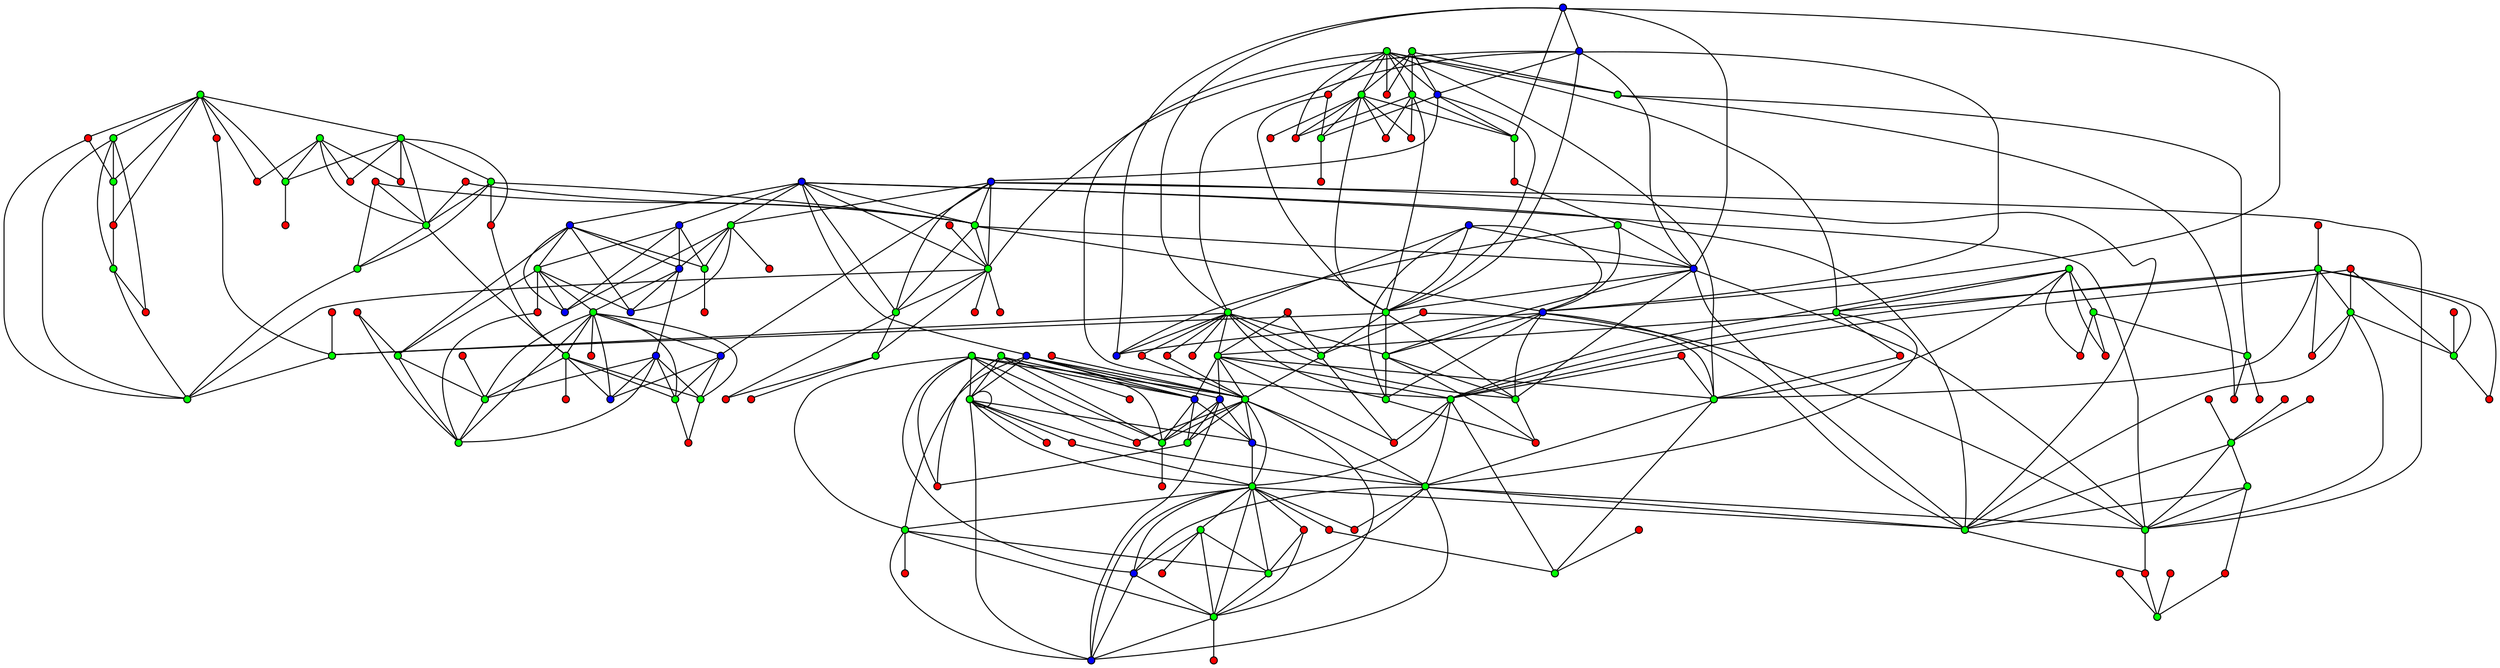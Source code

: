 graph G {
0[shape="circle",width=0.1,label="",style=filled,fillcolor="green"];
1[shape="circle",width=0.1,label="",style=filled,fillcolor="red"];
2[shape="circle",width=0.1,label="",style=filled,fillcolor="green"];
3[shape="circle",width=0.1,label="",style=filled,fillcolor="red"];
4[shape="circle",width=0.1,label="",style=filled,fillcolor="red"];
5[shape="circle",width=0.1,label="",style=filled,fillcolor="green"];
6[shape="circle",width=0.1,label="",style=filled,fillcolor="green"];
7[shape="circle",width=0.1,label="",style=filled,fillcolor="red"];
8[shape="circle",width=0.1,label="",style=filled,fillcolor="blue"];
9[shape="circle",width=0.1,label="",style=filled,fillcolor="red"];
10[shape="circle",width=0.1,label="",style=filled,fillcolor="red"];
11[shape="circle",width=0.1,label="",style=filled,fillcolor="green"];
12[shape="circle",width=0.1,label="",style=filled,fillcolor="red"];
13[shape="circle",width=0.1,label="",style=filled,fillcolor="green"];
14[shape="circle",width=0.1,label="",style=filled,fillcolor="red"];
15[shape="circle",width=0.1,label="",style=filled,fillcolor="green"];
16[shape="circle",width=0.1,label="",style=filled,fillcolor="green"];
17[shape="circle",width=0.1,label="",style=filled,fillcolor="red"];
18[shape="circle",width=0.1,label="",style=filled,fillcolor="green"];
19[shape="circle",width=0.1,label="",style=filled,fillcolor="red"];
20[shape="circle",width=0.1,label="",style=filled,fillcolor="green"];
21[shape="circle",width=0.1,label="",style=filled,fillcolor="green"];
22[shape="circle",width=0.1,label="",style=filled,fillcolor="green"];
23[shape="circle",width=0.1,label="",style=filled,fillcolor="green"];
24[shape="circle",width=0.1,label="",style=filled,fillcolor="red"];
25[shape="circle",width=0.1,label="",style=filled,fillcolor="green"];
26[shape="circle",width=0.1,label="",style=filled,fillcolor="green"];
27[shape="circle",width=0.1,label="",style=filled,fillcolor="red"];
28[shape="circle",width=0.1,label="",style=filled,fillcolor="green"];
29[shape="circle",width=0.1,label="",style=filled,fillcolor="red"];
30[shape="circle",width=0.1,label="",style=filled,fillcolor="red"];
31[shape="circle",width=0.1,label="",style=filled,fillcolor="green"];
32[shape="circle",width=0.1,label="",style=filled,fillcolor="green"];
33[shape="circle",width=0.1,label="",style=filled,fillcolor="green"];
34[shape="circle",width=0.1,label="",style=filled,fillcolor="red"];
35[shape="circle",width=0.1,label="",style=filled,fillcolor="green"];
36[shape="circle",width=0.1,label="",style=filled,fillcolor="green"];
37[shape="circle",width=0.1,label="",style=filled,fillcolor="green"];
38[shape="circle",width=0.1,label="",style=filled,fillcolor="blue"];
39[shape="circle",width=0.1,label="",style=filled,fillcolor="red"];
40[shape="circle",width=0.1,label="",style=filled,fillcolor="red"];
41[shape="circle",width=0.1,label="",style=filled,fillcolor="green"];
42[shape="circle",width=0.1,label="",style=filled,fillcolor="green"];
43[shape="circle",width=0.1,label="",style=filled,fillcolor="green"];
44[shape="circle",width=0.1,label="",style=filled,fillcolor="red"];
45[shape="circle",width=0.1,label="",style=filled,fillcolor="red"];
46[shape="circle",width=0.1,label="",style=filled,fillcolor="green"];
47[shape="circle",width=0.1,label="",style=filled,fillcolor="red"];
48[shape="circle",width=0.1,label="",style=filled,fillcolor="green"];
49[shape="circle",width=0.1,label="",style=filled,fillcolor="green"];
50[shape="circle",width=0.1,label="",style=filled,fillcolor="green"];
51[shape="circle",width=0.1,label="",style=filled,fillcolor="red"];
52[shape="circle",width=0.1,label="",style=filled,fillcolor="red"];
53[shape="circle",width=0.1,label="",style=filled,fillcolor="red"];
54[shape="circle",width=0.1,label="",style=filled,fillcolor="red"];
55[shape="circle",width=0.1,label="",style=filled,fillcolor="green"];
56[shape="circle",width=0.1,label="",style=filled,fillcolor="green"];
57[shape="circle",width=0.1,label="",style=filled,fillcolor="red"];
58[shape="circle",width=0.1,label="",style=filled,fillcolor="red"];
59[shape="circle",width=0.1,label="",style=filled,fillcolor="green"];
60[shape="circle",width=0.1,label="",style=filled,fillcolor="blue"];
61[shape="circle",width=0.1,label="",style=filled,fillcolor="green"];
62[shape="circle",width=0.1,label="",style=filled,fillcolor="blue"];
63[shape="circle",width=0.1,label="",style=filled,fillcolor="green"];
64[shape="circle",width=0.1,label="",style=filled,fillcolor="green"];
65[shape="circle",width=0.1,label="",style=filled,fillcolor="blue"];
66[shape="circle",width=0.1,label="",style=filled,fillcolor="blue"];
67[shape="circle",width=0.1,label="",style=filled,fillcolor="green"];
68[shape="circle",width=0.1,label="",style=filled,fillcolor="blue"];
69[shape="circle",width=0.1,label="",style=filled,fillcolor="blue"];
70[shape="circle",width=0.1,label="",style=filled,fillcolor="blue"];
71[shape="circle",width=0.1,label="",style=filled,fillcolor="green"];
72[shape="circle",width=0.1,label="",style=filled,fillcolor="green"];
73[shape="circle",width=0.1,label="",style=filled,fillcolor="blue"];
74[shape="circle",width=0.1,label="",style=filled,fillcolor="blue"];
75[shape="circle",width=0.1,label="",style=filled,fillcolor="green"];
76[shape="circle",width=0.1,label="",style=filled,fillcolor="green"];
77[shape="circle",width=0.1,label="",style=filled,fillcolor="red"];
78[shape="circle",width=0.1,label="",style=filled,fillcolor="red"];
79[shape="circle",width=0.1,label="",style=filled,fillcolor="red"];
80[shape="circle",width=0.1,label="",style=filled,fillcolor="red"];
81[shape="circle",width=0.1,label="",style=filled,fillcolor="blue"];
82[shape="circle",width=0.1,label="",style=filled,fillcolor="blue"];
83[shape="circle",width=0.1,label="",style=filled,fillcolor="green"];
84[shape="circle",width=0.1,label="",style=filled,fillcolor="green"];
85[shape="circle",width=0.1,label="",style=filled,fillcolor="blue"];
86[shape="circle",width=0.1,label="",style=filled,fillcolor="green"];
87[shape="circle",width=0.1,label="",style=filled,fillcolor="red"];
88[shape="circle",width=0.1,label="",style=filled,fillcolor="green"];
89[shape="circle",width=0.1,label="",style=filled,fillcolor="red"];
90[shape="circle",width=0.1,label="",style=filled,fillcolor="blue"];
91[shape="circle",width=0.1,label="",style=filled,fillcolor="red"];
92[shape="circle",width=0.1,label="",style=filled,fillcolor="green"];
93[shape="circle",width=0.1,label="",style=filled,fillcolor="red"];
94[shape="circle",width=0.1,label="",style=filled,fillcolor="green"];
95[shape="circle",width=0.1,label="",style=filled,fillcolor="green"];
96[shape="circle",width=0.1,label="",style=filled,fillcolor="green"];
97[shape="circle",width=0.1,label="",style=filled,fillcolor="red"];
98[shape="circle",width=0.1,label="",style=filled,fillcolor="green"];
99[shape="circle",width=0.1,label="",style=filled,fillcolor="green"];
100[shape="circle",width=0.1,label="",style=filled,fillcolor="green"];
101[shape="circle",width=0.1,label="",style=filled,fillcolor="red"];
102[shape="circle",width=0.1,label="",style=filled,fillcolor="red"];
103[shape="circle",width=0.1,label="",style=filled,fillcolor="blue"];
104[shape="circle",width=0.1,label="",style=filled,fillcolor="blue"];
105[shape="circle",width=0.1,label="",style=filled,fillcolor="green"];
106[shape="circle",width=0.1,label="",style=filled,fillcolor="green"];
107[shape="circle",width=0.1,label="",style=filled,fillcolor="red"];
108[shape="circle",width=0.1,label="",style=filled,fillcolor="blue"];
109[shape="circle",width=0.1,label="",style=filled,fillcolor="red"];
110[shape="circle",width=0.1,label="",style=filled,fillcolor="blue"];
111[shape="circle",width=0.1,label="",style=filled,fillcolor="red"];
112[shape="circle",width=0.1,label="",style=filled,fillcolor="green"];
113[shape="circle",width=0.1,label="",style=filled,fillcolor="green"];
114[shape="circle",width=0.1,label="",style=filled,fillcolor="red"];
115[shape="circle",width=0.1,label="",style=filled,fillcolor="green"];
116[shape="circle",width=0.1,label="",style=filled,fillcolor="red"];
117[shape="circle",width=0.1,label="",style=filled,fillcolor="green"];
118[shape="circle",width=0.1,label="",style=filled,fillcolor="blue"];
119[shape="circle",width=0.1,label="",style=filled,fillcolor="red"];
120[shape="circle",width=0.1,label="",style=filled,fillcolor="green"];
121[shape="circle",width=0.1,label="",style=filled,fillcolor="green"];
122[shape="circle",width=0.1,label="",style=filled,fillcolor="blue"];
123[shape="circle",width=0.1,label="",style=filled,fillcolor="green"];
124[shape="circle",width=0.1,label="",style=filled,fillcolor="red"];
125[shape="circle",width=0.1,label="",style=filled,fillcolor="red"];
126[shape="circle",width=0.1,label="",style=filled,fillcolor="red"];
127[shape="circle",width=0.1,label="",style=filled,fillcolor="green"];
128[shape="circle",width=0.1,label="",style=filled,fillcolor="red"];
129[shape="circle",width=0.1,label="",style=filled,fillcolor="green"];
130[shape="circle",width=0.1,label="",style=filled,fillcolor="red"];
131[shape="circle",width=0.1,label="",style=filled,fillcolor="red"];
132[shape="circle",width=0.1,label="",style=filled,fillcolor="green"];
133[shape="circle",width=0.1,label="",style=filled,fillcolor="red"];
134[shape="circle",width=0.1,label="",style=filled,fillcolor="red"];
135[shape="circle",width=0.1,label="",style=filled,fillcolor="green"];
136[shape="circle",width=0.1,label="",style=filled,fillcolor="red"];
137[shape="circle",width=0.1,label="",style=filled,fillcolor="red"];
138[shape="circle",width=0.1,label="",style=filled,fillcolor="red"];
139[shape="circle",width=0.1,label="",style=filled,fillcolor="red"];
140[shape="circle",width=0.1,label="",style=filled,fillcolor="red"];
141[shape="circle",width=0.1,label="",style=filled,fillcolor="red"];
142[shape="circle",width=0.1,label="",style=filled,fillcolor="green"];
143[shape="circle",width=0.1,label="",style=filled,fillcolor="green"];
144[shape="circle",width=0.1,label="",style=filled,fillcolor="blue"];
145[shape="circle",width=0.1,label="",style=filled,fillcolor="green"];
146[shape="circle",width=0.1,label="",style=filled,fillcolor="blue"];
147[shape="circle",width=0.1,label="",style=filled,fillcolor="red"];
148[shape="circle",width=0.1,label="",style=filled,fillcolor="red"];
149[shape="circle",width=0.1,label="",style=filled,fillcolor="red"];
150[shape="circle",width=0.1,label="",style=filled,fillcolor="red"];
151[shape="circle",width=0.1,label="",style=filled,fillcolor="red"];
152[shape="circle",width=0.1,label="",style=filled,fillcolor="red"];
153[shape="circle",width=0.1,label="",style=filled,fillcolor="red"];
154[shape="circle",width=0.1,label="",style=filled,fillcolor="red"];
155[shape="circle",width=0.1,label="",style=filled,fillcolor="green"];
156[shape="circle",width=0.1,label="",style=filled,fillcolor="red"];
157[shape="circle",width=0.1,label="",style=filled,fillcolor="red"];
158[shape="circle",width=0.1,label="",style=filled,fillcolor="red"];
159[shape="circle",width=0.1,label="",style=filled,fillcolor="red"];
160[shape="circle",width=0.1,label="",style=filled,fillcolor="red"];
161[shape="circle",width=0.1,label="",style=filled,fillcolor="red"];
162[shape="circle",width=0.1,label="",style=filled,fillcolor="red"];
0--1 ;
0--2 ;
0--10 ;
0--11 ;
0--12 ;
0--13 ;
0--14 ;
0--15 ;
1--5 ;
2--11 ;
2--16 ;
2--17 ;
2--18 ;
10--11 ;
10--18 ;
11--12 ;
12--16 ;
19--20 ;
3--21 ;
3--22 ;
3--23 ;
20--21 ;
20--6 ;
20--22 ;
20--28 ;
20--29 ;
20--23 ;
20--30 ;
21--25 ;
21--26 ;
21--29 ;
21--23 ;
4--31 ;
4--32 ;
33--34 ;
33--36 ;
33--37 ;
33--38 ;
33--39 ;
33--40 ;
33--6 ;
33--22 ;
33--28 ;
33--41 ;
35--36 ;
35--37 ;
35--38 ;
35--39 ;
35--41 ;
34--42 ;
34--43 ;
36--40 ;
36--44 ;
36--45 ;
36--46 ;
36--42 ;
36--47 ;
36--43 ;
37--40 ;
37--44 ;
37--45 ;
37--46 ;
37--42 ;
38--46 ;
38--42 ;
38--43 ;
46--7 ;
46--8 ;
48--14 ;
48--15 ;
48--49 ;
48--53 ;
48--54 ;
13--15 ;
13--50 ;
13--51 ;
13--49 ;
13--53 ;
13--54 ;
15--57 ;
9--49 ;
9--55 ;
9--56 ;
58--49 ;
58--56 ;
50--51 ;
50--49 ;
50--55 ;
50--56 ;
51--59 ;
49--55 ;
49--59 ;
55--18 ;
60--56 ;
60--61 ;
60--25 ;
60--26 ;
60--63 ;
60--64 ;
62--56 ;
62--65 ;
62--66 ;
62--61 ;
62--25 ;
62--26 ;
62--63 ;
62--64 ;
56--69 ;
56--70 ;
56--63 ;
56--64 ;
68--69 ;
68--70 ;
68--42 ;
68--71 ;
68--72 ;
7--67 ;
8--73 ;
8--69 ;
8--70 ;
8--71 ;
8--74 ;
67--69 ;
67--70 ;
67--74 ;
73--69 ;
73--70 ;
73--42 ;
73--71 ;
73--63 ;
69--42 ;
69--75 ;
69--76 ;
69--25 ;
69--26 ;
70--75 ;
70--72 ;
70--76 ;
70--25 ;
70--26 ;
70--74 ;
42--75 ;
42--76 ;
42--5 ;
42--31 ;
71--75 ;
71--72 ;
71--76 ;
71--77 ;
71--5 ;
71--79 ;
71--80 ;
71--31 ;
71--32 ;
71--74 ;
75--72 ;
75--76 ;
75--78 ;
72--78 ;
76--78 ;
24--5 ;
5--18 ;
65--83 ;
65--81 ;
65--82 ;
65--84 ;
66--83 ;
66--81 ;
66--85 ;
66--82 ;
66--84 ;
66--86 ;
61--81 ;
61--87 ;
61--85 ;
61--82 ;
61--84 ;
83--85 ;
83--82 ;
83--88 ;
83--86 ;
83--89 ;
81--85 ;
81--90 ;
81--88 ;
95--96 ;
95--91 ;
95--6 ;
95--22 ;
95--28 ;
95--97 ;
96--91 ;
96--92 ;
96--97 ;
93--31 ;
93--28 ;
6--27 ;
6--32 ;
6--98 ;
27--28 ;
52--22 ;
52--28 ;
79--94 ;
80--94 ;
31--94 ;
31--102 ;
32--22 ;
32--28 ;
32--103 ;
32--104 ;
32--94 ;
32--102 ;
22--100 ;
22--98 ;
22--105 ;
22--102 ;
28--98 ;
28--105 ;
111--94 ;
99--104 ;
99--106 ;
99--107 ;
99--113 ;
99--114 ;
115--104 ;
115--94 ;
115--106 ;
115--107 ;
115--116 ;
115--113 ;
115--117 ;
115--118 ;
110--103 ;
110--104 ;
110--94 ;
110--106 ;
110--113 ;
110--117 ;
103--108 ;
103--121 ;
103--113 ;
103--122 ;
104--108 ;
104--121 ;
104--113 ;
94--108 ;
94--100 ;
94--98 ;
94--121 ;
94--116 ;
94--113 ;
94--123 ;
106--106 ;
106--109 ;
106--108 ;
106--100 ;
106--98 ;
106--124 ;
106--122 ;
109--100 ;
108--100 ;
108--98 ;
100--25 ;
100--125 ;
100--126 ;
100--127 ;
100--117 ;
100--118 ;
100--131 ;
100--132 ;
100--123 ;
100--122 ;
98--25 ;
98--26 ;
98--125 ;
98--118 ;
98--132 ;
98--122 ;
121--107 ;
113--128 ;
43--136 ;
41--92 ;
41--133 ;
92--137 ;
92--133 ;
130--129 ;
134--129 ;
138--129 ;
129--135 ;
129--25 ;
129--26 ;
135--25 ;
135--26 ;
135--139 ;
25--140 ;
26--140 ;
140--120 ;
84--119 ;
90--112 ;
90--142 ;
90--143 ;
90--145 ;
90--146 ;
88--144 ;
88--59 ;
88--112 ;
88--141 ;
88--142 ;
88--143 ;
88--145 ;
88--146 ;
144--112 ;
144--142 ;
144--146 ;
59--112 ;
59--142 ;
59--143 ;
59--146 ;
59--148 ;
112--147 ;
142--147 ;
101--105 ;
126--105 ;
16--17 ;
16--18 ;
153--120 ;
154--23 ;
23--30 ;
156--63 ;
63--64 ;
63--149 ;
63--155 ;
63--18 ;
63--157 ;
64--155 ;
64--151 ;
155--152 ;
155--151 ;
150--86 ;
150--145 ;
86--143 ;
86--145 ;
89--145 ;
127--159 ;
127--118 ;
127--132 ;
127--123 ;
117--158 ;
117--132 ;
117--123 ;
117--122 ;
118--123 ;
118--122 ;
131--132 ;
131--123 ;
132--123 ;
123--122 ;
123--160 ;
139--120 ;
162--120 ;
161--143 ;
143--145 ;
73--38 ;
38--60 ;
60--144 ;
62--110 ;
}
